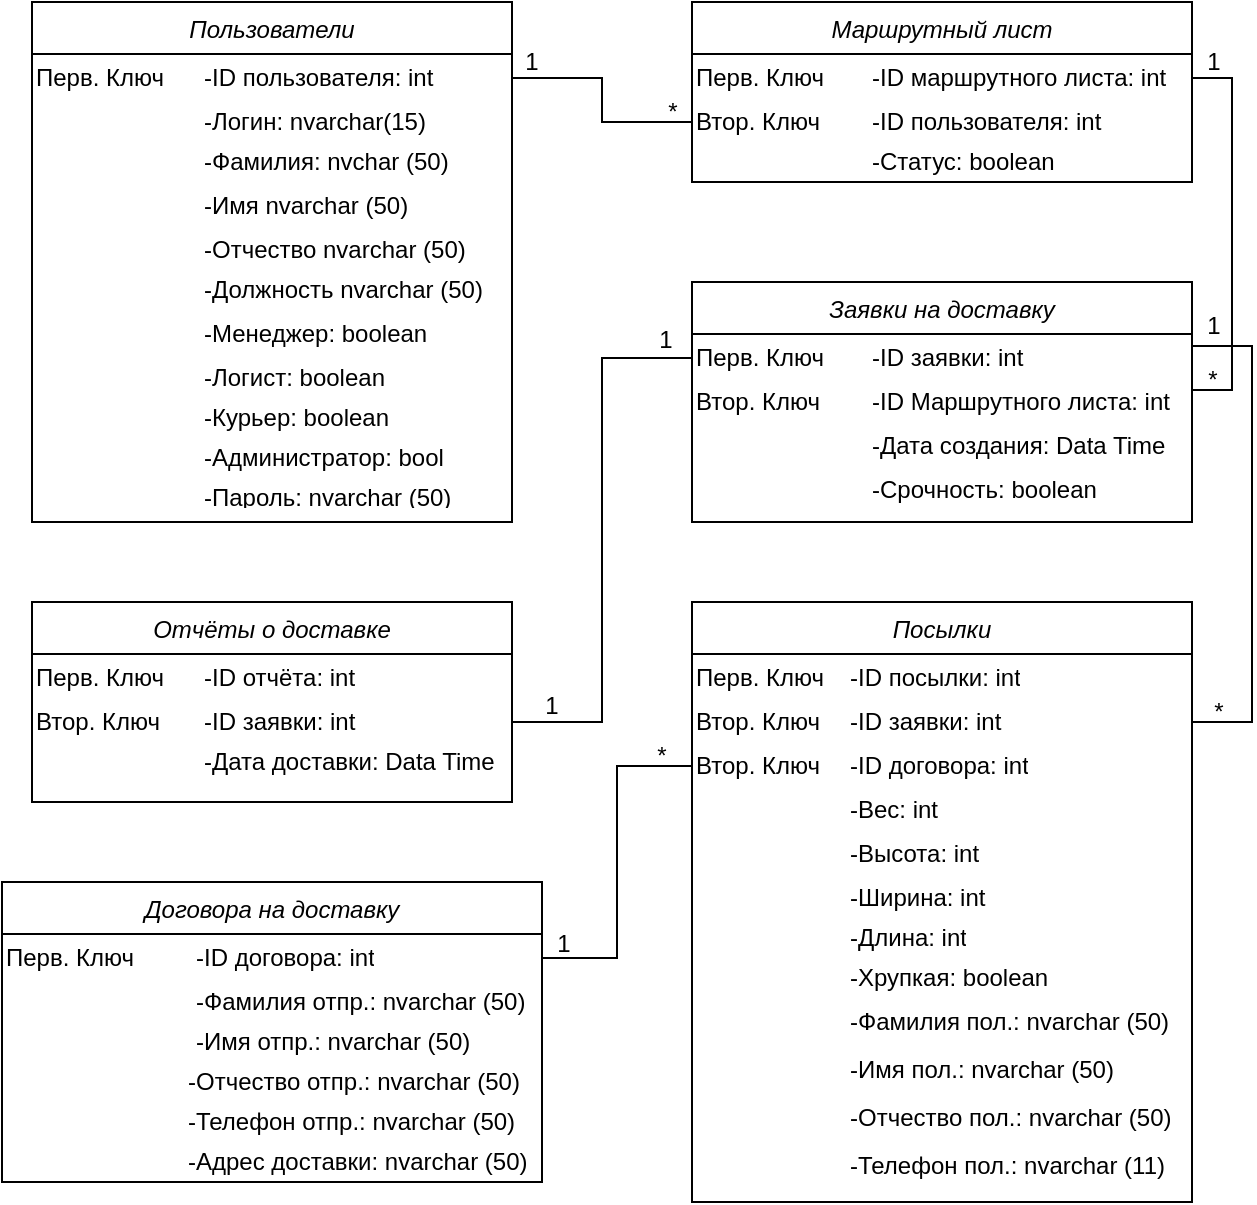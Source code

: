 <mxfile version="13.7.3" type="device"><diagram id="C5RBs43oDa-KdzZeNtuy" name="Page-1"><mxGraphModel dx="1092" dy="1173" grid="1" gridSize="10" guides="1" tooltips="1" connect="1" arrows="1" fold="1" page="1" pageScale="1" pageWidth="827" pageHeight="1169" math="0" shadow="0"><root><mxCell id="WIyWlLk6GJQsqaUBKTNV-0"/><mxCell id="WIyWlLk6GJQsqaUBKTNV-1" parent="WIyWlLk6GJQsqaUBKTNV-0"/><mxCell id="iV5YRWfb5vRVt5CtAAeK-93" style="edgeStyle=orthogonalEdgeStyle;rounded=0;orthogonalLoop=1;jettySize=auto;html=1;entryX=0;entryY=0.5;entryDx=0;entryDy=0;endArrow=none;endFill=0;exitX=1;exitY=0.5;exitDx=0;exitDy=0;" edge="1" parent="WIyWlLk6GJQsqaUBKTNV-1" source="iV5YRWfb5vRVt5CtAAeK-7" target="iV5YRWfb5vRVt5CtAAeK-57"><mxGeometry relative="1" as="geometry"/></mxCell><mxCell id="iV5YRWfb5vRVt5CtAAeK-94" value="1" style="text;html=1;strokeColor=none;fillColor=none;align=center;verticalAlign=middle;whiteSpace=wrap;rounded=0;" vertex="1" parent="WIyWlLk6GJQsqaUBKTNV-1"><mxGeometry x="400" y="130" width="40" height="20" as="geometry"/></mxCell><mxCell id="iV5YRWfb5vRVt5CtAAeK-96" value="*" style="text;html=1;align=center;verticalAlign=middle;resizable=0;points=[];autosize=1;" vertex="1" parent="WIyWlLk6GJQsqaUBKTNV-1"><mxGeometry x="480" y="155" width="20" height="20" as="geometry"/></mxCell><mxCell id="iV5YRWfb5vRVt5CtAAeK-52" value="Маршрутный лист" style="swimlane;fontStyle=2;align=center;verticalAlign=top;childLayout=stackLayout;horizontal=1;startSize=26;horizontalStack=0;resizeParent=1;resizeLast=0;collapsible=1;marginBottom=0;rounded=0;shadow=0;strokeWidth=1;" vertex="1" parent="WIyWlLk6GJQsqaUBKTNV-1"><mxGeometry x="500" y="110" width="250" height="90" as="geometry"><mxRectangle x="230" y="140" width="160" height="26" as="alternateBounds"/></mxGeometry></mxCell><mxCell id="iV5YRWfb5vRVt5CtAAeK-53" value="" style="shape=table;html=1;whiteSpace=wrap;startSize=0;container=1;collapsible=0;childLayout=tableLayout;fillColor=none;align=left;strokeColor=none;" vertex="1" parent="iV5YRWfb5vRVt5CtAAeK-52"><mxGeometry y="26" width="250" height="64" as="geometry"/></mxCell><mxCell id="iV5YRWfb5vRVt5CtAAeK-54" value="" style="shape=partialRectangle;html=1;whiteSpace=wrap;collapsible=0;dropTarget=0;pointerEvents=0;fillColor=none;top=0;left=0;bottom=0;right=0;points=[[0,0.5],[1,0.5]];portConstraint=eastwest;" vertex="1" parent="iV5YRWfb5vRVt5CtAAeK-53"><mxGeometry width="250" height="24" as="geometry"/></mxCell><mxCell id="iV5YRWfb5vRVt5CtAAeK-55" value="Перв. Ключ" style="shape=partialRectangle;html=1;whiteSpace=wrap;connectable=0;overflow=hidden;fillColor=none;top=0;left=0;bottom=0;right=0;align=left;" vertex="1" parent="iV5YRWfb5vRVt5CtAAeK-54"><mxGeometry width="88" height="24" as="geometry"/></mxCell><mxCell id="iV5YRWfb5vRVt5CtAAeK-56" value="-ID маршрутного листа: int" style="shape=partialRectangle;html=1;whiteSpace=wrap;connectable=0;overflow=hidden;fillColor=none;top=0;left=0;bottom=0;right=0;align=left;" vertex="1" parent="iV5YRWfb5vRVt5CtAAeK-54"><mxGeometry x="88" width="162" height="24" as="geometry"/></mxCell><mxCell id="iV5YRWfb5vRVt5CtAAeK-57" value="" style="shape=partialRectangle;html=1;whiteSpace=wrap;collapsible=0;dropTarget=0;pointerEvents=0;fillColor=none;top=0;left=0;bottom=0;right=0;points=[[0,0.5],[1,0.5]];portConstraint=eastwest;" vertex="1" parent="iV5YRWfb5vRVt5CtAAeK-53"><mxGeometry y="24" width="250" height="20" as="geometry"/></mxCell><mxCell id="iV5YRWfb5vRVt5CtAAeK-58" value="Втор. Ключ" style="shape=partialRectangle;html=1;whiteSpace=wrap;connectable=0;overflow=hidden;fillColor=none;top=0;left=0;bottom=0;right=0;align=left;" vertex="1" parent="iV5YRWfb5vRVt5CtAAeK-57"><mxGeometry width="88" height="20" as="geometry"/></mxCell><mxCell id="iV5YRWfb5vRVt5CtAAeK-59" value="-ID пользователя: int" style="shape=partialRectangle;html=1;whiteSpace=wrap;connectable=0;overflow=hidden;fillColor=none;top=0;left=0;bottom=0;right=0;align=left;" vertex="1" parent="iV5YRWfb5vRVt5CtAAeK-57"><mxGeometry x="88" width="162" height="20" as="geometry"/></mxCell><mxCell id="iV5YRWfb5vRVt5CtAAeK-60" value="" style="shape=partialRectangle;html=1;whiteSpace=wrap;collapsible=0;dropTarget=0;pointerEvents=0;fillColor=none;top=0;left=0;bottom=0;right=0;points=[[0,0.5],[1,0.5]];portConstraint=eastwest;" vertex="1" parent="iV5YRWfb5vRVt5CtAAeK-53"><mxGeometry y="44" width="250" height="20" as="geometry"/></mxCell><mxCell id="iV5YRWfb5vRVt5CtAAeK-61" value="" style="shape=partialRectangle;html=1;whiteSpace=wrap;connectable=0;overflow=hidden;fillColor=none;top=0;left=0;bottom=0;right=0;" vertex="1" parent="iV5YRWfb5vRVt5CtAAeK-60"><mxGeometry width="88" height="20" as="geometry"/></mxCell><mxCell id="iV5YRWfb5vRVt5CtAAeK-62" value="-Статус: boolean" style="shape=partialRectangle;html=1;whiteSpace=wrap;connectable=0;overflow=hidden;fillColor=none;top=0;left=0;bottom=0;right=0;align=left;" vertex="1" parent="iV5YRWfb5vRVt5CtAAeK-60"><mxGeometry x="88" width="162" height="20" as="geometry"/></mxCell><mxCell id="iV5YRWfb5vRVt5CtAAeK-142" style="edgeStyle=orthogonalEdgeStyle;rounded=0;orthogonalLoop=1;jettySize=auto;html=1;entryX=1;entryY=0.5;entryDx=0;entryDy=0;endArrow=none;endFill=0;exitX=1;exitY=0.5;exitDx=0;exitDy=0;" edge="1" parent="WIyWlLk6GJQsqaUBKTNV-1" source="iV5YRWfb5vRVt5CtAAeK-139" target="iV5YRWfb5vRVt5CtAAeK-54"><mxGeometry relative="1" as="geometry"><mxPoint x="420" y="158" as="sourcePoint"/><mxPoint x="510" y="180" as="targetPoint"/><Array as="points"><mxPoint x="770" y="304"/><mxPoint x="770" y="148"/></Array></mxGeometry></mxCell><mxCell id="iV5YRWfb5vRVt5CtAAeK-153" value="1" style="text;html=1;strokeColor=none;fillColor=none;align=center;verticalAlign=middle;whiteSpace=wrap;rounded=0;" vertex="1" parent="WIyWlLk6GJQsqaUBKTNV-1"><mxGeometry x="741" y="130" width="40" height="20" as="geometry"/></mxCell><mxCell id="iV5YRWfb5vRVt5CtAAeK-154" value="*" style="text;html=1;align=center;verticalAlign=middle;resizable=0;points=[];autosize=1;" vertex="1" parent="WIyWlLk6GJQsqaUBKTNV-1"><mxGeometry x="750" y="289" width="20" height="20" as="geometry"/></mxCell><mxCell id="zkfFHV4jXpPFQw0GAbJ--0" value="Пользователи" style="swimlane;fontStyle=2;align=center;verticalAlign=top;childLayout=stackLayout;horizontal=1;startSize=26;horizontalStack=0;resizeParent=1;resizeLast=0;collapsible=1;marginBottom=0;rounded=0;shadow=0;strokeWidth=1;" parent="WIyWlLk6GJQsqaUBKTNV-1" vertex="1"><mxGeometry x="170" y="110" width="240" height="260" as="geometry"><mxRectangle x="230" y="140" width="160" height="26" as="alternateBounds"/></mxGeometry></mxCell><mxCell id="iV5YRWfb5vRVt5CtAAeK-6" value="" style="shape=table;html=1;whiteSpace=wrap;startSize=0;container=1;collapsible=0;childLayout=tableLayout;fillColor=none;align=left;strokeColor=none;" vertex="1" parent="zkfFHV4jXpPFQw0GAbJ--0"><mxGeometry y="26" width="240" height="64" as="geometry"/></mxCell><mxCell id="iV5YRWfb5vRVt5CtAAeK-7" value="" style="shape=partialRectangle;html=1;whiteSpace=wrap;collapsible=0;dropTarget=0;pointerEvents=0;fillColor=none;top=0;left=0;bottom=0;right=0;points=[[0,0.5],[1,0.5]];portConstraint=eastwest;" vertex="1" parent="iV5YRWfb5vRVt5CtAAeK-6"><mxGeometry width="240" height="24" as="geometry"/></mxCell><mxCell id="iV5YRWfb5vRVt5CtAAeK-8" value="Перв. Ключ" style="shape=partialRectangle;html=1;whiteSpace=wrap;connectable=0;overflow=hidden;fillColor=none;top=0;left=0;bottom=0;right=0;align=left;" vertex="1" parent="iV5YRWfb5vRVt5CtAAeK-7"><mxGeometry width="84" height="24" as="geometry"/></mxCell><mxCell id="iV5YRWfb5vRVt5CtAAeK-9" value="-ID пользователя: int" style="shape=partialRectangle;html=1;whiteSpace=wrap;connectable=0;overflow=hidden;fillColor=none;top=0;left=0;bottom=0;right=0;align=left;" vertex="1" parent="iV5YRWfb5vRVt5CtAAeK-7"><mxGeometry x="84" width="156" height="24" as="geometry"/></mxCell><mxCell id="iV5YRWfb5vRVt5CtAAeK-10" value="" style="shape=partialRectangle;html=1;whiteSpace=wrap;collapsible=0;dropTarget=0;pointerEvents=0;fillColor=none;top=0;left=0;bottom=0;right=0;points=[[0,0.5],[1,0.5]];portConstraint=eastwest;" vertex="1" parent="iV5YRWfb5vRVt5CtAAeK-6"><mxGeometry y="24" width="240" height="20" as="geometry"/></mxCell><mxCell id="iV5YRWfb5vRVt5CtAAeK-11" value="" style="shape=partialRectangle;html=1;whiteSpace=wrap;connectable=0;overflow=hidden;fillColor=none;top=0;left=0;bottom=0;right=0;" vertex="1" parent="iV5YRWfb5vRVt5CtAAeK-10"><mxGeometry width="84" height="20" as="geometry"/></mxCell><mxCell id="iV5YRWfb5vRVt5CtAAeK-12" value="-Логин: nvarchar(15)" style="shape=partialRectangle;html=1;whiteSpace=wrap;connectable=0;overflow=hidden;fillColor=none;top=0;left=0;bottom=0;right=0;align=left;" vertex="1" parent="iV5YRWfb5vRVt5CtAAeK-10"><mxGeometry x="84" width="156" height="20" as="geometry"/></mxCell><mxCell id="iV5YRWfb5vRVt5CtAAeK-13" value="" style="shape=partialRectangle;html=1;whiteSpace=wrap;collapsible=0;dropTarget=0;pointerEvents=0;fillColor=none;top=0;left=0;bottom=0;right=0;points=[[0,0.5],[1,0.5]];portConstraint=eastwest;" vertex="1" parent="iV5YRWfb5vRVt5CtAAeK-6"><mxGeometry y="44" width="240" height="20" as="geometry"/></mxCell><mxCell id="iV5YRWfb5vRVt5CtAAeK-14" value="" style="shape=partialRectangle;html=1;whiteSpace=wrap;connectable=0;overflow=hidden;fillColor=none;top=0;left=0;bottom=0;right=0;" vertex="1" parent="iV5YRWfb5vRVt5CtAAeK-13"><mxGeometry width="84" height="20" as="geometry"/></mxCell><mxCell id="iV5YRWfb5vRVt5CtAAeK-15" value="-Фамилия: nvchar (50)" style="shape=partialRectangle;html=1;whiteSpace=wrap;connectable=0;overflow=hidden;fillColor=none;top=0;left=0;bottom=0;right=0;align=left;" vertex="1" parent="iV5YRWfb5vRVt5CtAAeK-13"><mxGeometry x="84" width="156" height="20" as="geometry"/></mxCell><mxCell id="iV5YRWfb5vRVt5CtAAeK-17" value="" style="shape=table;html=1;whiteSpace=wrap;startSize=0;container=1;collapsible=0;childLayout=tableLayout;fillColor=none;align=left;strokeColor=none;" vertex="1" parent="zkfFHV4jXpPFQw0GAbJ--0"><mxGeometry y="90" width="240" height="64" as="geometry"/></mxCell><mxCell id="iV5YRWfb5vRVt5CtAAeK-18" value="" style="shape=partialRectangle;html=1;whiteSpace=wrap;collapsible=0;dropTarget=0;pointerEvents=0;fillColor=none;top=0;left=0;bottom=0;right=0;points=[[0,0.5],[1,0.5]];portConstraint=eastwest;" vertex="1" parent="iV5YRWfb5vRVt5CtAAeK-17"><mxGeometry width="240" height="24" as="geometry"/></mxCell><mxCell id="iV5YRWfb5vRVt5CtAAeK-19" value="" style="shape=partialRectangle;html=1;whiteSpace=wrap;connectable=0;overflow=hidden;fillColor=none;top=0;left=0;bottom=0;right=0;align=left;" vertex="1" parent="iV5YRWfb5vRVt5CtAAeK-18"><mxGeometry width="84" height="24" as="geometry"/></mxCell><mxCell id="iV5YRWfb5vRVt5CtAAeK-20" value="-Имя nvarchar (50)" style="shape=partialRectangle;html=1;whiteSpace=wrap;connectable=0;overflow=hidden;fillColor=none;top=0;left=0;bottom=0;right=0;align=left;" vertex="1" parent="iV5YRWfb5vRVt5CtAAeK-18"><mxGeometry x="84" width="156" height="24" as="geometry"/></mxCell><mxCell id="iV5YRWfb5vRVt5CtAAeK-21" value="" style="shape=partialRectangle;html=1;whiteSpace=wrap;collapsible=0;dropTarget=0;pointerEvents=0;fillColor=none;top=0;left=0;bottom=0;right=0;points=[[0,0.5],[1,0.5]];portConstraint=eastwest;" vertex="1" parent="iV5YRWfb5vRVt5CtAAeK-17"><mxGeometry y="24" width="240" height="20" as="geometry"/></mxCell><mxCell id="iV5YRWfb5vRVt5CtAAeK-22" value="" style="shape=partialRectangle;html=1;whiteSpace=wrap;connectable=0;overflow=hidden;fillColor=none;top=0;left=0;bottom=0;right=0;" vertex="1" parent="iV5YRWfb5vRVt5CtAAeK-21"><mxGeometry width="84" height="20" as="geometry"/></mxCell><mxCell id="iV5YRWfb5vRVt5CtAAeK-23" value="-Отчество nvarchar (50)" style="shape=partialRectangle;html=1;whiteSpace=wrap;connectable=0;overflow=hidden;fillColor=none;top=0;left=0;bottom=0;right=0;align=left;" vertex="1" parent="iV5YRWfb5vRVt5CtAAeK-21"><mxGeometry x="84" width="156" height="20" as="geometry"/></mxCell><mxCell id="iV5YRWfb5vRVt5CtAAeK-24" value="" style="shape=partialRectangle;html=1;whiteSpace=wrap;collapsible=0;dropTarget=0;pointerEvents=0;fillColor=none;top=0;left=0;bottom=0;right=0;points=[[0,0.5],[1,0.5]];portConstraint=eastwest;" vertex="1" parent="iV5YRWfb5vRVt5CtAAeK-17"><mxGeometry y="44" width="240" height="20" as="geometry"/></mxCell><mxCell id="iV5YRWfb5vRVt5CtAAeK-25" value="" style="shape=partialRectangle;html=1;whiteSpace=wrap;connectable=0;overflow=hidden;fillColor=none;top=0;left=0;bottom=0;right=0;" vertex="1" parent="iV5YRWfb5vRVt5CtAAeK-24"><mxGeometry width="84" height="20" as="geometry"/></mxCell><mxCell id="iV5YRWfb5vRVt5CtAAeK-26" value="-Должность nvarchar (50)" style="shape=partialRectangle;html=1;whiteSpace=wrap;connectable=0;overflow=hidden;fillColor=none;top=0;left=0;bottom=0;right=0;align=left;" vertex="1" parent="iV5YRWfb5vRVt5CtAAeK-24"><mxGeometry x="84" width="156" height="20" as="geometry"/></mxCell><mxCell id="iV5YRWfb5vRVt5CtAAeK-30" value="" style="shape=table;html=1;whiteSpace=wrap;startSize=0;container=1;collapsible=0;childLayout=tableLayout;fillColor=none;align=left;strokeColor=none;" vertex="1" parent="zkfFHV4jXpPFQw0GAbJ--0"><mxGeometry y="154" width="240" height="64" as="geometry"/></mxCell><mxCell id="iV5YRWfb5vRVt5CtAAeK-31" value="" style="shape=partialRectangle;html=1;whiteSpace=wrap;collapsible=0;dropTarget=0;pointerEvents=0;fillColor=none;top=0;left=0;bottom=0;right=0;points=[[0,0.5],[1,0.5]];portConstraint=eastwest;" vertex="1" parent="iV5YRWfb5vRVt5CtAAeK-30"><mxGeometry width="240" height="24" as="geometry"/></mxCell><mxCell id="iV5YRWfb5vRVt5CtAAeK-32" value="" style="shape=partialRectangle;html=1;whiteSpace=wrap;connectable=0;overflow=hidden;fillColor=none;top=0;left=0;bottom=0;right=0;align=left;" vertex="1" parent="iV5YRWfb5vRVt5CtAAeK-31"><mxGeometry width="84" height="24" as="geometry"/></mxCell><mxCell id="iV5YRWfb5vRVt5CtAAeK-33" value="-Менеджер: boolean" style="shape=partialRectangle;html=1;whiteSpace=wrap;connectable=0;overflow=hidden;fillColor=none;top=0;left=0;bottom=0;right=0;align=left;" vertex="1" parent="iV5YRWfb5vRVt5CtAAeK-31"><mxGeometry x="84" width="156" height="24" as="geometry"/></mxCell><mxCell id="iV5YRWfb5vRVt5CtAAeK-34" value="" style="shape=partialRectangle;html=1;whiteSpace=wrap;collapsible=0;dropTarget=0;pointerEvents=0;fillColor=none;top=0;left=0;bottom=0;right=0;points=[[0,0.5],[1,0.5]];portConstraint=eastwest;" vertex="1" parent="iV5YRWfb5vRVt5CtAAeK-30"><mxGeometry y="24" width="240" height="20" as="geometry"/></mxCell><mxCell id="iV5YRWfb5vRVt5CtAAeK-35" value="" style="shape=partialRectangle;html=1;whiteSpace=wrap;connectable=0;overflow=hidden;fillColor=none;top=0;left=0;bottom=0;right=0;" vertex="1" parent="iV5YRWfb5vRVt5CtAAeK-34"><mxGeometry width="84" height="20" as="geometry"/></mxCell><mxCell id="iV5YRWfb5vRVt5CtAAeK-36" value="-Логист: boolean" style="shape=partialRectangle;html=1;whiteSpace=wrap;connectable=0;overflow=hidden;fillColor=none;top=0;left=0;bottom=0;right=0;align=left;" vertex="1" parent="iV5YRWfb5vRVt5CtAAeK-34"><mxGeometry x="84" width="156" height="20" as="geometry"/></mxCell><mxCell id="iV5YRWfb5vRVt5CtAAeK-37" value="" style="shape=partialRectangle;html=1;whiteSpace=wrap;collapsible=0;dropTarget=0;pointerEvents=0;fillColor=none;top=0;left=0;bottom=0;right=0;points=[[0,0.5],[1,0.5]];portConstraint=eastwest;" vertex="1" parent="iV5YRWfb5vRVt5CtAAeK-30"><mxGeometry y="44" width="240" height="20" as="geometry"/></mxCell><mxCell id="iV5YRWfb5vRVt5CtAAeK-38" value="" style="shape=partialRectangle;html=1;whiteSpace=wrap;connectable=0;overflow=hidden;fillColor=none;top=0;left=0;bottom=0;right=0;" vertex="1" parent="iV5YRWfb5vRVt5CtAAeK-37"><mxGeometry width="84" height="20" as="geometry"/></mxCell><mxCell id="iV5YRWfb5vRVt5CtAAeK-39" value="-Курьер: boolean" style="shape=partialRectangle;html=1;whiteSpace=wrap;connectable=0;overflow=hidden;fillColor=none;top=0;left=0;bottom=0;right=0;align=left;" vertex="1" parent="iV5YRWfb5vRVt5CtAAeK-37"><mxGeometry x="84" width="156" height="20" as="geometry"/></mxCell><mxCell id="iV5YRWfb5vRVt5CtAAeK-40" value="" style="shape=table;html=1;whiteSpace=wrap;startSize=0;container=1;collapsible=0;childLayout=tableLayout;fillColor=none;align=left;strokeColor=none;" vertex="1" parent="zkfFHV4jXpPFQw0GAbJ--0"><mxGeometry y="218" width="240" height="36" as="geometry"/></mxCell><mxCell id="iV5YRWfb5vRVt5CtAAeK-41" value="" style="shape=partialRectangle;html=1;whiteSpace=wrap;collapsible=0;dropTarget=0;pointerEvents=0;fillColor=none;top=0;left=0;bottom=0;right=0;points=[[0,0.5],[1,0.5]];portConstraint=eastwest;" vertex="1" parent="iV5YRWfb5vRVt5CtAAeK-40"><mxGeometry width="240" height="20" as="geometry"/></mxCell><mxCell id="iV5YRWfb5vRVt5CtAAeK-42" value="" style="shape=partialRectangle;html=1;whiteSpace=wrap;connectable=0;overflow=hidden;fillColor=none;top=0;left=0;bottom=0;right=0;align=left;" vertex="1" parent="iV5YRWfb5vRVt5CtAAeK-41"><mxGeometry width="84" height="20" as="geometry"/></mxCell><mxCell id="iV5YRWfb5vRVt5CtAAeK-43" value="-Администратор: bool" style="shape=partialRectangle;html=1;whiteSpace=wrap;connectable=0;overflow=hidden;fillColor=none;top=0;left=0;bottom=0;right=0;align=left;" vertex="1" parent="iV5YRWfb5vRVt5CtAAeK-41"><mxGeometry x="84" width="156" height="20" as="geometry"/></mxCell><mxCell id="iV5YRWfb5vRVt5CtAAeK-44" value="" style="shape=partialRectangle;html=1;whiteSpace=wrap;collapsible=0;dropTarget=0;pointerEvents=0;fillColor=none;top=0;left=0;bottom=0;right=0;points=[[0,0.5],[1,0.5]];portConstraint=eastwest;" vertex="1" parent="iV5YRWfb5vRVt5CtAAeK-40"><mxGeometry y="20" width="240" height="16" as="geometry"/></mxCell><mxCell id="iV5YRWfb5vRVt5CtAAeK-45" value="" style="shape=partialRectangle;html=1;whiteSpace=wrap;connectable=0;overflow=hidden;fillColor=none;top=0;left=0;bottom=0;right=0;" vertex="1" parent="iV5YRWfb5vRVt5CtAAeK-44"><mxGeometry width="84" height="16" as="geometry"/></mxCell><mxCell id="iV5YRWfb5vRVt5CtAAeK-46" value="-Пароль: nvarchar (50)" style="shape=partialRectangle;html=1;whiteSpace=wrap;connectable=0;overflow=hidden;fillColor=none;top=0;left=0;bottom=0;right=0;align=left;" vertex="1" parent="iV5YRWfb5vRVt5CtAAeK-44"><mxGeometry x="84" width="156" height="16" as="geometry"/></mxCell><mxCell id="iV5YRWfb5vRVt5CtAAeK-157" value="Отчёты о доставке" style="swimlane;fontStyle=2;align=center;verticalAlign=top;childLayout=stackLayout;horizontal=1;startSize=26;horizontalStack=0;resizeParent=1;resizeLast=0;collapsible=1;marginBottom=0;rounded=0;shadow=0;strokeWidth=1;" vertex="1" parent="WIyWlLk6GJQsqaUBKTNV-1"><mxGeometry x="170" y="410" width="240" height="100" as="geometry"><mxRectangle x="230" y="140" width="160" height="26" as="alternateBounds"/></mxGeometry></mxCell><mxCell id="iV5YRWfb5vRVt5CtAAeK-158" value="" style="shape=table;html=1;whiteSpace=wrap;startSize=0;container=1;collapsible=0;childLayout=tableLayout;fillColor=none;align=left;strokeColor=none;" vertex="1" parent="iV5YRWfb5vRVt5CtAAeK-157"><mxGeometry y="26" width="240" height="64" as="geometry"/></mxCell><mxCell id="iV5YRWfb5vRVt5CtAAeK-159" value="" style="shape=partialRectangle;html=1;whiteSpace=wrap;collapsible=0;dropTarget=0;pointerEvents=0;fillColor=none;top=0;left=0;bottom=0;right=0;points=[[0,0.5],[1,0.5]];portConstraint=eastwest;" vertex="1" parent="iV5YRWfb5vRVt5CtAAeK-158"><mxGeometry width="240" height="24" as="geometry"/></mxCell><mxCell id="iV5YRWfb5vRVt5CtAAeK-160" value="Перв. Ключ" style="shape=partialRectangle;html=1;whiteSpace=wrap;connectable=0;overflow=hidden;fillColor=none;top=0;left=0;bottom=0;right=0;align=left;" vertex="1" parent="iV5YRWfb5vRVt5CtAAeK-159"><mxGeometry width="84" height="24" as="geometry"/></mxCell><mxCell id="iV5YRWfb5vRVt5CtAAeK-161" value="-ID отчёта: int" style="shape=partialRectangle;html=1;whiteSpace=wrap;connectable=0;overflow=hidden;fillColor=none;top=0;left=0;bottom=0;right=0;align=left;" vertex="1" parent="iV5YRWfb5vRVt5CtAAeK-159"><mxGeometry x="84" width="156" height="24" as="geometry"/></mxCell><mxCell id="iV5YRWfb5vRVt5CtAAeK-162" value="" style="shape=partialRectangle;html=1;whiteSpace=wrap;collapsible=0;dropTarget=0;pointerEvents=0;fillColor=none;top=0;left=0;bottom=0;right=0;points=[[0,0.5],[1,0.5]];portConstraint=eastwest;" vertex="1" parent="iV5YRWfb5vRVt5CtAAeK-158"><mxGeometry y="24" width="240" height="20" as="geometry"/></mxCell><mxCell id="iV5YRWfb5vRVt5CtAAeK-163" value="Втор. Ключ" style="shape=partialRectangle;html=1;whiteSpace=wrap;connectable=0;overflow=hidden;fillColor=none;top=0;left=0;bottom=0;right=0;align=left;" vertex="1" parent="iV5YRWfb5vRVt5CtAAeK-162"><mxGeometry width="84" height="20" as="geometry"/></mxCell><mxCell id="iV5YRWfb5vRVt5CtAAeK-164" value="-ID заявки: int" style="shape=partialRectangle;html=1;whiteSpace=wrap;connectable=0;overflow=hidden;fillColor=none;top=0;left=0;bottom=0;right=0;align=left;" vertex="1" parent="iV5YRWfb5vRVt5CtAAeK-162"><mxGeometry x="84" width="156" height="20" as="geometry"/></mxCell><mxCell id="iV5YRWfb5vRVt5CtAAeK-165" value="" style="shape=partialRectangle;html=1;whiteSpace=wrap;collapsible=0;dropTarget=0;pointerEvents=0;fillColor=none;top=0;left=0;bottom=0;right=0;points=[[0,0.5],[1,0.5]];portConstraint=eastwest;" vertex="1" parent="iV5YRWfb5vRVt5CtAAeK-158"><mxGeometry y="44" width="240" height="20" as="geometry"/></mxCell><mxCell id="iV5YRWfb5vRVt5CtAAeK-166" value="" style="shape=partialRectangle;html=1;whiteSpace=wrap;connectable=0;overflow=hidden;fillColor=none;top=0;left=0;bottom=0;right=0;" vertex="1" parent="iV5YRWfb5vRVt5CtAAeK-165"><mxGeometry width="84" height="20" as="geometry"/></mxCell><mxCell id="iV5YRWfb5vRVt5CtAAeK-167" value="-Дата доставки: Data Time" style="shape=partialRectangle;html=1;whiteSpace=wrap;connectable=0;overflow=hidden;fillColor=none;top=0;left=0;bottom=0;right=0;align=left;" vertex="1" parent="iV5YRWfb5vRVt5CtAAeK-165"><mxGeometry x="84" width="156" height="20" as="geometry"/></mxCell><mxCell id="iV5YRWfb5vRVt5CtAAeK-210" style="edgeStyle=orthogonalEdgeStyle;rounded=0;orthogonalLoop=1;jettySize=auto;html=1;entryX=0;entryY=0.5;entryDx=0;entryDy=0;endArrow=none;endFill=0;exitX=1;exitY=0.5;exitDx=0;exitDy=0;" edge="1" parent="WIyWlLk6GJQsqaUBKTNV-1" source="iV5YRWfb5vRVt5CtAAeK-162" target="iV5YRWfb5vRVt5CtAAeK-100"><mxGeometry relative="1" as="geometry"><mxPoint x="420" y="158" as="sourcePoint"/><mxPoint x="510" y="180" as="targetPoint"/></mxGeometry></mxCell><mxCell id="iV5YRWfb5vRVt5CtAAeK-211" value="1" style="text;html=1;strokeColor=none;fillColor=none;align=center;verticalAlign=middle;whiteSpace=wrap;rounded=0;" vertex="1" parent="WIyWlLk6GJQsqaUBKTNV-1"><mxGeometry x="410" y="452" width="40" height="20" as="geometry"/></mxCell><mxCell id="iV5YRWfb5vRVt5CtAAeK-212" value="*" style="text;html=1;strokeColor=none;fillColor=none;align=center;verticalAlign=middle;whiteSpace=wrap;rounded=0;" vertex="1" parent="WIyWlLk6GJQsqaUBKTNV-1"><mxGeometry x="465" y="477" width="40" height="20" as="geometry"/></mxCell><mxCell id="iV5YRWfb5vRVt5CtAAeK-213" value="Посылки" style="swimlane;fontStyle=2;align=center;verticalAlign=top;childLayout=stackLayout;horizontal=1;startSize=26;horizontalStack=0;resizeParent=1;resizeLast=0;collapsible=1;marginBottom=0;rounded=0;shadow=0;strokeWidth=1;" vertex="1" parent="WIyWlLk6GJQsqaUBKTNV-1"><mxGeometry x="500" y="410" width="250" height="300" as="geometry"><mxRectangle x="230" y="140" width="160" height="26" as="alternateBounds"/></mxGeometry></mxCell><mxCell id="iV5YRWfb5vRVt5CtAAeK-214" value="" style="shape=table;html=1;whiteSpace=wrap;startSize=0;container=1;collapsible=0;childLayout=tableLayout;fillColor=none;align=left;strokeColor=none;" vertex="1" parent="iV5YRWfb5vRVt5CtAAeK-213"><mxGeometry y="26" width="250" height="132" as="geometry"/></mxCell><mxCell id="iV5YRWfb5vRVt5CtAAeK-215" value="" style="shape=partialRectangle;html=1;whiteSpace=wrap;collapsible=0;dropTarget=0;pointerEvents=0;fillColor=none;top=0;left=0;bottom=0;right=0;points=[[0,0.5],[1,0.5]];portConstraint=eastwest;" vertex="1" parent="iV5YRWfb5vRVt5CtAAeK-214"><mxGeometry width="250" height="24" as="geometry"/></mxCell><mxCell id="iV5YRWfb5vRVt5CtAAeK-216" value="Перв. Ключ" style="shape=partialRectangle;html=1;whiteSpace=wrap;connectable=0;overflow=hidden;fillColor=none;top=0;left=0;bottom=0;right=0;align=left;" vertex="1" parent="iV5YRWfb5vRVt5CtAAeK-215"><mxGeometry width="77" height="24" as="geometry"/></mxCell><mxCell id="iV5YRWfb5vRVt5CtAAeK-217" value="-ID посылки: int" style="shape=partialRectangle;html=1;whiteSpace=wrap;connectable=0;overflow=hidden;fillColor=none;top=0;left=0;bottom=0;right=0;align=left;" vertex="1" parent="iV5YRWfb5vRVt5CtAAeK-215"><mxGeometry x="77" width="173" height="24" as="geometry"/></mxCell><mxCell id="iV5YRWfb5vRVt5CtAAeK-218" value="" style="shape=partialRectangle;html=1;whiteSpace=wrap;collapsible=0;dropTarget=0;pointerEvents=0;fillColor=none;top=0;left=0;bottom=0;right=0;points=[[0,0.5],[1,0.5]];portConstraint=eastwest;" vertex="1" parent="iV5YRWfb5vRVt5CtAAeK-214"><mxGeometry y="24" width="250" height="20" as="geometry"/></mxCell><mxCell id="iV5YRWfb5vRVt5CtAAeK-219" value="Втор. Ключ" style="shape=partialRectangle;html=1;whiteSpace=wrap;connectable=0;overflow=hidden;fillColor=none;top=0;left=0;bottom=0;right=0;align=left;" vertex="1" parent="iV5YRWfb5vRVt5CtAAeK-218"><mxGeometry width="77" height="20" as="geometry"/></mxCell><mxCell id="iV5YRWfb5vRVt5CtAAeK-220" value="-ID заявки: int" style="shape=partialRectangle;html=1;whiteSpace=wrap;connectable=0;overflow=hidden;fillColor=none;top=0;left=0;bottom=0;right=0;align=left;" vertex="1" parent="iV5YRWfb5vRVt5CtAAeK-218"><mxGeometry x="77" width="173" height="20" as="geometry"/></mxCell><mxCell id="iV5YRWfb5vRVt5CtAAeK-221" value="" style="shape=partialRectangle;html=1;whiteSpace=wrap;collapsible=0;dropTarget=0;pointerEvents=0;fillColor=none;top=0;left=0;bottom=0;right=0;points=[[0,0.5],[1,0.5]];portConstraint=eastwest;" vertex="1" parent="iV5YRWfb5vRVt5CtAAeK-214"><mxGeometry y="44" width="250" height="24" as="geometry"/></mxCell><mxCell id="iV5YRWfb5vRVt5CtAAeK-222" value="Втор. Ключ" style="shape=partialRectangle;html=1;whiteSpace=wrap;connectable=0;overflow=hidden;fillColor=none;top=0;left=0;bottom=0;right=0;align=left;" vertex="1" parent="iV5YRWfb5vRVt5CtAAeK-221"><mxGeometry width="77" height="24" as="geometry"/></mxCell><mxCell id="iV5YRWfb5vRVt5CtAAeK-223" value="-ID договора: int" style="shape=partialRectangle;html=1;whiteSpace=wrap;connectable=0;overflow=hidden;fillColor=none;top=0;left=0;bottom=0;right=0;align=left;" vertex="1" parent="iV5YRWfb5vRVt5CtAAeK-221"><mxGeometry x="77" width="173" height="24" as="geometry"/></mxCell><mxCell id="iV5YRWfb5vRVt5CtAAeK-231" value="" style="shape=partialRectangle;html=1;whiteSpace=wrap;collapsible=0;dropTarget=0;pointerEvents=0;fillColor=none;top=0;left=0;bottom=0;right=0;points=[[0,0.5],[1,0.5]];portConstraint=eastwest;" vertex="1" parent="iV5YRWfb5vRVt5CtAAeK-214"><mxGeometry y="68" width="250" height="20" as="geometry"/></mxCell><mxCell id="iV5YRWfb5vRVt5CtAAeK-232" value="" style="shape=partialRectangle;html=1;whiteSpace=wrap;connectable=0;overflow=hidden;fillColor=none;top=0;left=0;bottom=0;right=0;align=left;" vertex="1" parent="iV5YRWfb5vRVt5CtAAeK-231"><mxGeometry width="77" height="20" as="geometry"/></mxCell><mxCell id="iV5YRWfb5vRVt5CtAAeK-233" value="-Вес: int" style="shape=partialRectangle;html=1;whiteSpace=wrap;connectable=0;overflow=hidden;fillColor=none;top=0;left=0;bottom=0;right=0;align=left;" vertex="1" parent="iV5YRWfb5vRVt5CtAAeK-231"><mxGeometry x="77" width="173" height="20" as="geometry"/></mxCell><mxCell id="iV5YRWfb5vRVt5CtAAeK-228" value="" style="shape=partialRectangle;html=1;whiteSpace=wrap;collapsible=0;dropTarget=0;pointerEvents=0;fillColor=none;top=0;left=0;bottom=0;right=0;points=[[0,0.5],[1,0.5]];portConstraint=eastwest;" vertex="1" parent="iV5YRWfb5vRVt5CtAAeK-214"><mxGeometry y="88" width="250" height="24" as="geometry"/></mxCell><mxCell id="iV5YRWfb5vRVt5CtAAeK-229" value="" style="shape=partialRectangle;html=1;whiteSpace=wrap;connectable=0;overflow=hidden;fillColor=none;top=0;left=0;bottom=0;right=0;align=left;" vertex="1" parent="iV5YRWfb5vRVt5CtAAeK-228"><mxGeometry width="77" height="24" as="geometry"/></mxCell><mxCell id="iV5YRWfb5vRVt5CtAAeK-230" value="-Высота: int" style="shape=partialRectangle;html=1;whiteSpace=wrap;connectable=0;overflow=hidden;fillColor=none;top=0;left=0;bottom=0;right=0;align=left;" vertex="1" parent="iV5YRWfb5vRVt5CtAAeK-228"><mxGeometry x="77" width="173" height="24" as="geometry"/></mxCell><mxCell id="iV5YRWfb5vRVt5CtAAeK-237" value="" style="shape=partialRectangle;html=1;whiteSpace=wrap;collapsible=0;dropTarget=0;pointerEvents=0;fillColor=none;top=0;left=0;bottom=0;right=0;points=[[0,0.5],[1,0.5]];portConstraint=eastwest;" vertex="1" parent="iV5YRWfb5vRVt5CtAAeK-214"><mxGeometry y="112" width="250" height="20" as="geometry"/></mxCell><mxCell id="iV5YRWfb5vRVt5CtAAeK-238" value="" style="shape=partialRectangle;html=1;whiteSpace=wrap;connectable=0;overflow=hidden;fillColor=none;top=0;left=0;bottom=0;right=0;" vertex="1" parent="iV5YRWfb5vRVt5CtAAeK-237"><mxGeometry width="77" height="20" as="geometry"/></mxCell><mxCell id="iV5YRWfb5vRVt5CtAAeK-239" value="-Ширина: int" style="shape=partialRectangle;html=1;whiteSpace=wrap;connectable=0;overflow=hidden;fillColor=none;top=0;left=0;bottom=0;right=0;align=left;" vertex="1" parent="iV5YRWfb5vRVt5CtAAeK-237"><mxGeometry x="77" width="173" height="20" as="geometry"/></mxCell><mxCell id="iV5YRWfb5vRVt5CtAAeK-240" value="" style="shape=partialRectangle;html=1;whiteSpace=wrap;collapsible=0;dropTarget=0;pointerEvents=0;fillColor=none;top=0;left=0;bottom=0;right=0;points=[[0,0.5],[1,0.5]];portConstraint=eastwest;" vertex="1" parent="iV5YRWfb5vRVt5CtAAeK-213"><mxGeometry y="158" width="250" height="20" as="geometry"/></mxCell><mxCell id="iV5YRWfb5vRVt5CtAAeK-241" value="" style="shape=partialRectangle;html=1;whiteSpace=wrap;connectable=0;overflow=hidden;fillColor=none;top=0;left=0;bottom=0;right=0;" vertex="1" parent="iV5YRWfb5vRVt5CtAAeK-240"><mxGeometry width="77" height="20" as="geometry"/></mxCell><mxCell id="iV5YRWfb5vRVt5CtAAeK-242" value="-Длина: int" style="shape=partialRectangle;html=1;whiteSpace=wrap;connectable=0;overflow=hidden;fillColor=none;top=0;left=0;bottom=0;right=0;align=left;" vertex="1" parent="iV5YRWfb5vRVt5CtAAeK-240"><mxGeometry x="77" width="173" height="20" as="geometry"/></mxCell><mxCell id="iV5YRWfb5vRVt5CtAAeK-243" value="" style="shape=partialRectangle;html=1;whiteSpace=wrap;collapsible=0;dropTarget=0;pointerEvents=0;fillColor=none;top=0;left=0;bottom=0;right=0;points=[[0,0.5],[1,0.5]];portConstraint=eastwest;" vertex="1" parent="iV5YRWfb5vRVt5CtAAeK-213"><mxGeometry y="178" width="250" height="20" as="geometry"/></mxCell><mxCell id="iV5YRWfb5vRVt5CtAAeK-244" value="" style="shape=partialRectangle;html=1;whiteSpace=wrap;connectable=0;overflow=hidden;fillColor=none;top=0;left=0;bottom=0;right=0;" vertex="1" parent="iV5YRWfb5vRVt5CtAAeK-243"><mxGeometry width="77" height="20" as="geometry"/></mxCell><mxCell id="iV5YRWfb5vRVt5CtAAeK-245" value="-Хрупкая: boolean" style="shape=partialRectangle;html=1;whiteSpace=wrap;connectable=0;overflow=hidden;fillColor=none;top=0;left=0;bottom=0;right=0;align=left;" vertex="1" parent="iV5YRWfb5vRVt5CtAAeK-243"><mxGeometry x="77" width="173" height="20" as="geometry"/></mxCell><mxCell id="iV5YRWfb5vRVt5CtAAeK-269" value="" style="shape=partialRectangle;html=1;whiteSpace=wrap;collapsible=0;dropTarget=0;pointerEvents=0;fillColor=none;top=0;left=0;bottom=0;right=0;points=[[0,0.5],[1,0.5]];portConstraint=eastwest;" vertex="1" parent="iV5YRWfb5vRVt5CtAAeK-213"><mxGeometry y="198" width="250" height="24" as="geometry"/></mxCell><mxCell id="iV5YRWfb5vRVt5CtAAeK-270" value="" style="shape=partialRectangle;html=1;whiteSpace=wrap;connectable=0;overflow=hidden;fillColor=none;top=0;left=0;bottom=0;right=0;align=left;" vertex="1" parent="iV5YRWfb5vRVt5CtAAeK-269"><mxGeometry width="77" height="24" as="geometry"/></mxCell><mxCell id="iV5YRWfb5vRVt5CtAAeK-271" value="-Фамилия пол.: nvarchar (50)" style="shape=partialRectangle;html=1;whiteSpace=wrap;connectable=0;overflow=hidden;fillColor=none;top=0;left=0;bottom=0;right=0;align=left;" vertex="1" parent="iV5YRWfb5vRVt5CtAAeK-269"><mxGeometry x="77" width="173" height="24" as="geometry"/></mxCell><mxCell id="iV5YRWfb5vRVt5CtAAeK-266" value="" style="shape=partialRectangle;html=1;whiteSpace=wrap;collapsible=0;dropTarget=0;pointerEvents=0;fillColor=none;top=0;left=0;bottom=0;right=0;points=[[0,0.5],[1,0.5]];portConstraint=eastwest;" vertex="1" parent="iV5YRWfb5vRVt5CtAAeK-213"><mxGeometry y="222" width="250" height="24" as="geometry"/></mxCell><mxCell id="iV5YRWfb5vRVt5CtAAeK-267" value="" style="shape=partialRectangle;html=1;whiteSpace=wrap;connectable=0;overflow=hidden;fillColor=none;top=0;left=0;bottom=0;right=0;align=left;" vertex="1" parent="iV5YRWfb5vRVt5CtAAeK-266"><mxGeometry width="77" height="24" as="geometry"/></mxCell><mxCell id="iV5YRWfb5vRVt5CtAAeK-268" value="-Имя пол.: nvarchar (50)" style="shape=partialRectangle;html=1;whiteSpace=wrap;connectable=0;overflow=hidden;fillColor=none;top=0;left=0;bottom=0;right=0;align=left;" vertex="1" parent="iV5YRWfb5vRVt5CtAAeK-266"><mxGeometry x="77" width="173" height="24" as="geometry"/></mxCell><mxCell id="iV5YRWfb5vRVt5CtAAeK-272" value="" style="shape=partialRectangle;html=1;whiteSpace=wrap;collapsible=0;dropTarget=0;pointerEvents=0;fillColor=none;top=0;left=0;bottom=0;right=0;points=[[0,0.5],[1,0.5]];portConstraint=eastwest;" vertex="1" parent="iV5YRWfb5vRVt5CtAAeK-213"><mxGeometry y="246" width="250" height="24" as="geometry"/></mxCell><mxCell id="iV5YRWfb5vRVt5CtAAeK-273" value="" style="shape=partialRectangle;html=1;whiteSpace=wrap;connectable=0;overflow=hidden;fillColor=none;top=0;left=0;bottom=0;right=0;align=left;" vertex="1" parent="iV5YRWfb5vRVt5CtAAeK-272"><mxGeometry width="77" height="24" as="geometry"/></mxCell><mxCell id="iV5YRWfb5vRVt5CtAAeK-274" value="-Отчество пол.: nvarchar (50)" style="shape=partialRectangle;html=1;whiteSpace=wrap;connectable=0;overflow=hidden;fillColor=none;top=0;left=0;bottom=0;right=0;align=left;" vertex="1" parent="iV5YRWfb5vRVt5CtAAeK-272"><mxGeometry x="77" width="173" height="24" as="geometry"/></mxCell><mxCell id="iV5YRWfb5vRVt5CtAAeK-276" value="" style="shape=partialRectangle;html=1;whiteSpace=wrap;collapsible=0;dropTarget=0;pointerEvents=0;fillColor=none;top=0;left=0;bottom=0;right=0;points=[[0,0.5],[1,0.5]];portConstraint=eastwest;" vertex="1" parent="iV5YRWfb5vRVt5CtAAeK-213"><mxGeometry y="270" width="250" height="24" as="geometry"/></mxCell><mxCell id="iV5YRWfb5vRVt5CtAAeK-277" value="" style="shape=partialRectangle;html=1;whiteSpace=wrap;connectable=0;overflow=hidden;fillColor=none;top=0;left=0;bottom=0;right=0;align=left;" vertex="1" parent="iV5YRWfb5vRVt5CtAAeK-276"><mxGeometry width="77" height="24" as="geometry"/></mxCell><mxCell id="iV5YRWfb5vRVt5CtAAeK-278" value="-Телефон пол.: nvarchar (11)" style="shape=partialRectangle;html=1;whiteSpace=wrap;connectable=0;overflow=hidden;fillColor=none;top=0;left=0;bottom=0;right=0;align=left;" vertex="1" parent="iV5YRWfb5vRVt5CtAAeK-276"><mxGeometry x="77" width="173" height="24" as="geometry"/></mxCell><mxCell id="iV5YRWfb5vRVt5CtAAeK-98" value="Заявки на доставку" style="swimlane;fontStyle=2;align=center;verticalAlign=top;childLayout=stackLayout;horizontal=1;startSize=26;horizontalStack=0;resizeParent=1;resizeLast=0;collapsible=1;marginBottom=0;rounded=0;shadow=0;strokeWidth=1;" vertex="1" parent="WIyWlLk6GJQsqaUBKTNV-1"><mxGeometry x="500" y="250" width="250" height="120" as="geometry"><mxRectangle x="230" y="140" width="160" height="26" as="alternateBounds"/></mxGeometry></mxCell><mxCell id="iV5YRWfb5vRVt5CtAAeK-99" value="" style="shape=table;html=1;whiteSpace=wrap;startSize=0;container=1;collapsible=0;childLayout=tableLayout;fillColor=none;align=left;strokeColor=none;" vertex="1" parent="iV5YRWfb5vRVt5CtAAeK-98"><mxGeometry y="26" width="250" height="88" as="geometry"/></mxCell><mxCell id="iV5YRWfb5vRVt5CtAAeK-100" value="" style="shape=partialRectangle;html=1;whiteSpace=wrap;collapsible=0;dropTarget=0;pointerEvents=0;fillColor=none;top=0;left=0;bottom=0;right=0;points=[[0,0.5],[1,0.5]];portConstraint=eastwest;" vertex="1" parent="iV5YRWfb5vRVt5CtAAeK-99"><mxGeometry width="250" height="24" as="geometry"/></mxCell><mxCell id="iV5YRWfb5vRVt5CtAAeK-101" value="Перв. Ключ" style="shape=partialRectangle;html=1;whiteSpace=wrap;connectable=0;overflow=hidden;fillColor=none;top=0;left=0;bottom=0;right=0;align=left;" vertex="1" parent="iV5YRWfb5vRVt5CtAAeK-100"><mxGeometry width="88" height="24" as="geometry"/></mxCell><mxCell id="iV5YRWfb5vRVt5CtAAeK-102" value="-ID заявки: int" style="shape=partialRectangle;html=1;whiteSpace=wrap;connectable=0;overflow=hidden;fillColor=none;top=0;left=0;bottom=0;right=0;align=left;" vertex="1" parent="iV5YRWfb5vRVt5CtAAeK-100"><mxGeometry x="88" width="162" height="24" as="geometry"/></mxCell><mxCell id="iV5YRWfb5vRVt5CtAAeK-139" value="" style="shape=partialRectangle;html=1;whiteSpace=wrap;collapsible=0;dropTarget=0;pointerEvents=0;fillColor=none;top=0;left=0;bottom=0;right=0;points=[[0,0.5],[1,0.5]];portConstraint=eastwest;" vertex="1" parent="iV5YRWfb5vRVt5CtAAeK-99"><mxGeometry y="24" width="250" height="20" as="geometry"/></mxCell><mxCell id="iV5YRWfb5vRVt5CtAAeK-140" value="Втор. Ключ" style="shape=partialRectangle;html=1;whiteSpace=wrap;connectable=0;overflow=hidden;fillColor=none;top=0;left=0;bottom=0;right=0;align=left;" vertex="1" parent="iV5YRWfb5vRVt5CtAAeK-139"><mxGeometry width="88" height="20" as="geometry"/></mxCell><mxCell id="iV5YRWfb5vRVt5CtAAeK-141" value="-ID Маршрутного листа: int" style="shape=partialRectangle;html=1;whiteSpace=wrap;connectable=0;overflow=hidden;fillColor=none;top=0;left=0;bottom=0;right=0;align=left;" vertex="1" parent="iV5YRWfb5vRVt5CtAAeK-139"><mxGeometry x="88" width="162" height="20" as="geometry"/></mxCell><mxCell id="iV5YRWfb5vRVt5CtAAeK-201" value="" style="shape=partialRectangle;html=1;whiteSpace=wrap;collapsible=0;dropTarget=0;pointerEvents=0;fillColor=none;top=0;left=0;bottom=0;right=0;points=[[0,0.5],[1,0.5]];portConstraint=eastwest;" vertex="1" parent="iV5YRWfb5vRVt5CtAAeK-99"><mxGeometry y="44" width="250" height="24" as="geometry"/></mxCell><mxCell id="iV5YRWfb5vRVt5CtAAeK-202" value="" style="shape=partialRectangle;html=1;whiteSpace=wrap;connectable=0;overflow=hidden;fillColor=none;top=0;left=0;bottom=0;right=0;align=left;" vertex="1" parent="iV5YRWfb5vRVt5CtAAeK-201"><mxGeometry width="88" height="24" as="geometry"/></mxCell><mxCell id="iV5YRWfb5vRVt5CtAAeK-203" value="-Дата создания: Data Time" style="shape=partialRectangle;html=1;whiteSpace=wrap;connectable=0;overflow=hidden;fillColor=none;top=0;left=0;bottom=0;right=0;align=left;" vertex="1" parent="iV5YRWfb5vRVt5CtAAeK-201"><mxGeometry x="88" width="162" height="24" as="geometry"/></mxCell><mxCell id="iV5YRWfb5vRVt5CtAAeK-204" value="" style="shape=partialRectangle;html=1;whiteSpace=wrap;collapsible=0;dropTarget=0;pointerEvents=0;fillColor=none;top=0;left=0;bottom=0;right=0;points=[[0,0.5],[1,0.5]];portConstraint=eastwest;" vertex="1" parent="iV5YRWfb5vRVt5CtAAeK-99"><mxGeometry y="68" width="250" height="20" as="geometry"/></mxCell><mxCell id="iV5YRWfb5vRVt5CtAAeK-205" value="" style="shape=partialRectangle;html=1;whiteSpace=wrap;connectable=0;overflow=hidden;fillColor=none;top=0;left=0;bottom=0;right=0;" vertex="1" parent="iV5YRWfb5vRVt5CtAAeK-204"><mxGeometry width="88" height="20" as="geometry"/></mxCell><mxCell id="iV5YRWfb5vRVt5CtAAeK-206" value="-Срочность: boolean" style="shape=partialRectangle;html=1;whiteSpace=wrap;connectable=0;overflow=hidden;fillColor=none;top=0;left=0;bottom=0;right=0;align=left;" vertex="1" parent="iV5YRWfb5vRVt5CtAAeK-204"><mxGeometry x="88" width="162" height="20" as="geometry"/></mxCell><mxCell id="iV5YRWfb5vRVt5CtAAeK-246" style="edgeStyle=orthogonalEdgeStyle;rounded=0;orthogonalLoop=1;jettySize=auto;html=1;entryX=1;entryY=0.5;entryDx=0;entryDy=0;endArrow=none;endFill=0;exitX=1;exitY=0.5;exitDx=0;exitDy=0;" edge="1" parent="WIyWlLk6GJQsqaUBKTNV-1"><mxGeometry relative="1" as="geometry"><mxPoint x="750" y="444" as="sourcePoint"/><mxPoint x="750" y="282" as="targetPoint"/><Array as="points"><mxPoint x="750" y="470"/><mxPoint x="780" y="470"/><mxPoint x="780" y="282"/></Array></mxGeometry></mxCell><mxCell id="iV5YRWfb5vRVt5CtAAeK-248" value="1" style="text;html=1;strokeColor=none;fillColor=none;align=center;verticalAlign=middle;whiteSpace=wrap;rounded=0;" vertex="1" parent="WIyWlLk6GJQsqaUBKTNV-1"><mxGeometry x="741" y="262" width="40" height="20" as="geometry"/></mxCell><mxCell id="iV5YRWfb5vRVt5CtAAeK-251" value="*" style="text;html=1;align=center;verticalAlign=middle;resizable=0;points=[];autosize=1;" vertex="1" parent="WIyWlLk6GJQsqaUBKTNV-1"><mxGeometry x="753" y="455" width="20" height="20" as="geometry"/></mxCell><mxCell id="iV5YRWfb5vRVt5CtAAeK-304" style="edgeStyle=orthogonalEdgeStyle;rounded=0;orthogonalLoop=1;jettySize=auto;html=1;exitX=1;exitY=0.5;exitDx=0;exitDy=0;entryX=0;entryY=0.5;entryDx=0;entryDy=0;endArrow=none;endFill=0;" edge="1" parent="WIyWlLk6GJQsqaUBKTNV-1" source="iV5YRWfb5vRVt5CtAAeK-254" target="iV5YRWfb5vRVt5CtAAeK-221"><mxGeometry relative="1" as="geometry"/></mxCell><mxCell id="iV5YRWfb5vRVt5CtAAeK-305" value="1" style="text;html=1;strokeColor=none;fillColor=none;align=center;verticalAlign=middle;whiteSpace=wrap;rounded=0;" vertex="1" parent="WIyWlLk6GJQsqaUBKTNV-1"><mxGeometry x="416" y="571" width="40" height="20" as="geometry"/></mxCell><mxCell id="iV5YRWfb5vRVt5CtAAeK-252" value="Договора на доставку" style="swimlane;fontStyle=2;align=center;verticalAlign=top;childLayout=stackLayout;horizontal=1;startSize=26;horizontalStack=0;resizeParent=1;resizeLast=0;collapsible=1;marginBottom=0;rounded=0;shadow=0;strokeWidth=1;" vertex="1" parent="WIyWlLk6GJQsqaUBKTNV-1"><mxGeometry x="155" y="550" width="270" height="150" as="geometry"><mxRectangle x="230" y="140" width="160" height="26" as="alternateBounds"/></mxGeometry></mxCell><mxCell id="iV5YRWfb5vRVt5CtAAeK-253" value="" style="shape=table;html=1;whiteSpace=wrap;startSize=0;container=1;collapsible=0;childLayout=tableLayout;fillColor=none;align=left;strokeColor=none;" vertex="1" parent="iV5YRWfb5vRVt5CtAAeK-252"><mxGeometry y="26" width="270" height="64" as="geometry"/></mxCell><mxCell id="iV5YRWfb5vRVt5CtAAeK-254" value="" style="shape=partialRectangle;html=1;whiteSpace=wrap;collapsible=0;dropTarget=0;pointerEvents=0;fillColor=none;top=0;left=0;bottom=0;right=0;points=[[0,0.5],[1,0.5]];portConstraint=eastwest;" vertex="1" parent="iV5YRWfb5vRVt5CtAAeK-253"><mxGeometry width="270" height="24" as="geometry"/></mxCell><mxCell id="iV5YRWfb5vRVt5CtAAeK-255" value="Перв. Ключ" style="shape=partialRectangle;html=1;whiteSpace=wrap;connectable=0;overflow=hidden;fillColor=none;top=0;left=0;bottom=0;right=0;align=left;" vertex="1" parent="iV5YRWfb5vRVt5CtAAeK-254"><mxGeometry width="95" height="24" as="geometry"/></mxCell><mxCell id="iV5YRWfb5vRVt5CtAAeK-256" value="-ID договора: int" style="shape=partialRectangle;html=1;whiteSpace=wrap;connectable=0;overflow=hidden;fillColor=none;top=0;left=0;bottom=0;right=0;align=left;" vertex="1" parent="iV5YRWfb5vRVt5CtAAeK-254"><mxGeometry x="95" width="175" height="24" as="geometry"/></mxCell><mxCell id="iV5YRWfb5vRVt5CtAAeK-257" value="" style="shape=partialRectangle;html=1;whiteSpace=wrap;collapsible=0;dropTarget=0;pointerEvents=0;fillColor=none;top=0;left=0;bottom=0;right=0;points=[[0,0.5],[1,0.5]];portConstraint=eastwest;" vertex="1" parent="iV5YRWfb5vRVt5CtAAeK-253"><mxGeometry y="24" width="270" height="20" as="geometry"/></mxCell><mxCell id="iV5YRWfb5vRVt5CtAAeK-258" value="" style="shape=partialRectangle;html=1;whiteSpace=wrap;connectable=0;overflow=hidden;fillColor=none;top=0;left=0;bottom=0;right=0;align=left;" vertex="1" parent="iV5YRWfb5vRVt5CtAAeK-257"><mxGeometry width="95" height="20" as="geometry"/></mxCell><mxCell id="iV5YRWfb5vRVt5CtAAeK-259" value="-Фамилия отпр.: nvarchar (50)" style="shape=partialRectangle;html=1;whiteSpace=wrap;connectable=0;overflow=hidden;fillColor=none;top=0;left=0;bottom=0;right=0;align=left;" vertex="1" parent="iV5YRWfb5vRVt5CtAAeK-257"><mxGeometry x="95" width="175" height="20" as="geometry"/></mxCell><mxCell id="iV5YRWfb5vRVt5CtAAeK-260" value="" style="shape=partialRectangle;html=1;whiteSpace=wrap;collapsible=0;dropTarget=0;pointerEvents=0;fillColor=none;top=0;left=0;bottom=0;right=0;points=[[0,0.5],[1,0.5]];portConstraint=eastwest;" vertex="1" parent="iV5YRWfb5vRVt5CtAAeK-253"><mxGeometry y="44" width="270" height="20" as="geometry"/></mxCell><mxCell id="iV5YRWfb5vRVt5CtAAeK-261" value="" style="shape=partialRectangle;html=1;whiteSpace=wrap;connectable=0;overflow=hidden;fillColor=none;top=0;left=0;bottom=0;right=0;" vertex="1" parent="iV5YRWfb5vRVt5CtAAeK-260"><mxGeometry width="95" height="20" as="geometry"/></mxCell><mxCell id="iV5YRWfb5vRVt5CtAAeK-262" value="-Имя отпр.: nvarchar (50)" style="shape=partialRectangle;html=1;whiteSpace=wrap;connectable=0;overflow=hidden;fillColor=none;top=0;left=0;bottom=0;right=0;align=left;" vertex="1" parent="iV5YRWfb5vRVt5CtAAeK-260"><mxGeometry x="95" width="175" height="20" as="geometry"/></mxCell><mxCell id="iV5YRWfb5vRVt5CtAAeK-295" value="" style="shape=partialRectangle;html=1;whiteSpace=wrap;collapsible=0;dropTarget=0;pointerEvents=0;fillColor=none;top=0;left=0;bottom=0;right=0;points=[[0,0.5],[1,0.5]];portConstraint=eastwest;" vertex="1" parent="iV5YRWfb5vRVt5CtAAeK-252"><mxGeometry y="90" width="270" height="20" as="geometry"/></mxCell><mxCell id="iV5YRWfb5vRVt5CtAAeK-296" value="" style="shape=partialRectangle;html=1;whiteSpace=wrap;connectable=0;overflow=hidden;fillColor=none;top=0;left=0;bottom=0;right=0;" vertex="1" parent="iV5YRWfb5vRVt5CtAAeK-295"><mxGeometry width="91" height="20" as="geometry"/></mxCell><mxCell id="iV5YRWfb5vRVt5CtAAeK-297" value="-Отчество отпр.: nvarchar (50)" style="shape=partialRectangle;html=1;whiteSpace=wrap;connectable=0;overflow=hidden;fillColor=none;top=0;left=0;bottom=0;right=0;align=left;" vertex="1" parent="iV5YRWfb5vRVt5CtAAeK-295"><mxGeometry x="91" width="169" height="20" as="geometry"/></mxCell><mxCell id="iV5YRWfb5vRVt5CtAAeK-301" value="" style="shape=partialRectangle;html=1;whiteSpace=wrap;collapsible=0;dropTarget=0;pointerEvents=0;fillColor=none;top=0;left=0;bottom=0;right=0;points=[[0,0.5],[1,0.5]];portConstraint=eastwest;" vertex="1" parent="iV5YRWfb5vRVt5CtAAeK-252"><mxGeometry y="110" width="270" height="20" as="geometry"/></mxCell><mxCell id="iV5YRWfb5vRVt5CtAAeK-302" value="" style="shape=partialRectangle;html=1;whiteSpace=wrap;connectable=0;overflow=hidden;fillColor=none;top=0;left=0;bottom=0;right=0;" vertex="1" parent="iV5YRWfb5vRVt5CtAAeK-301"><mxGeometry width="91" height="20" as="geometry"/></mxCell><mxCell id="iV5YRWfb5vRVt5CtAAeK-303" value="-Телефон отпр.: nvarchar (50)" style="shape=partialRectangle;html=1;whiteSpace=wrap;connectable=0;overflow=hidden;fillColor=none;top=0;left=0;bottom=0;right=0;align=left;" vertex="1" parent="iV5YRWfb5vRVt5CtAAeK-301"><mxGeometry x="91" width="169" height="20" as="geometry"/></mxCell><mxCell id="iV5YRWfb5vRVt5CtAAeK-308" value="" style="shape=partialRectangle;html=1;whiteSpace=wrap;collapsible=0;dropTarget=0;pointerEvents=0;fillColor=none;top=0;left=0;bottom=0;right=0;points=[[0,0.5],[1,0.5]];portConstraint=eastwest;" vertex="1" parent="iV5YRWfb5vRVt5CtAAeK-252"><mxGeometry y="130" width="270" height="20" as="geometry"/></mxCell><mxCell id="iV5YRWfb5vRVt5CtAAeK-309" value="" style="shape=partialRectangle;html=1;whiteSpace=wrap;connectable=0;overflow=hidden;fillColor=none;top=0;left=0;bottom=0;right=0;" vertex="1" parent="iV5YRWfb5vRVt5CtAAeK-308"><mxGeometry width="91" height="20" as="geometry"/></mxCell><mxCell id="iV5YRWfb5vRVt5CtAAeK-310" value="-Адрес доставки: nvarchar (50)" style="shape=partialRectangle;html=1;whiteSpace=wrap;connectable=0;overflow=hidden;fillColor=none;top=0;left=0;bottom=0;right=0;align=left;" vertex="1" parent="iV5YRWfb5vRVt5CtAAeK-308"><mxGeometry x="91" width="179" height="20" as="geometry"/></mxCell><mxCell id="iV5YRWfb5vRVt5CtAAeK-313" value="1" style="text;html=1;strokeColor=none;fillColor=none;align=center;verticalAlign=middle;whiteSpace=wrap;rounded=0;" vertex="1" parent="WIyWlLk6GJQsqaUBKTNV-1"><mxGeometry x="467" y="269" width="40" height="20" as="geometry"/></mxCell></root></mxGraphModel></diagram></mxfile>